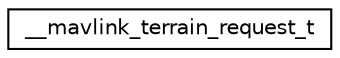 digraph "Graphical Class Hierarchy"
{
 // INTERACTIVE_SVG=YES
  edge [fontname="Helvetica",fontsize="10",labelfontname="Helvetica",labelfontsize="10"];
  node [fontname="Helvetica",fontsize="10",shape=record];
  rankdir="LR";
  Node1 [label="__mavlink_terrain_request_t",height=0.2,width=0.4,color="black", fillcolor="white", style="filled",URL="$struct____mavlink__terrain__request__t.html"];
}
